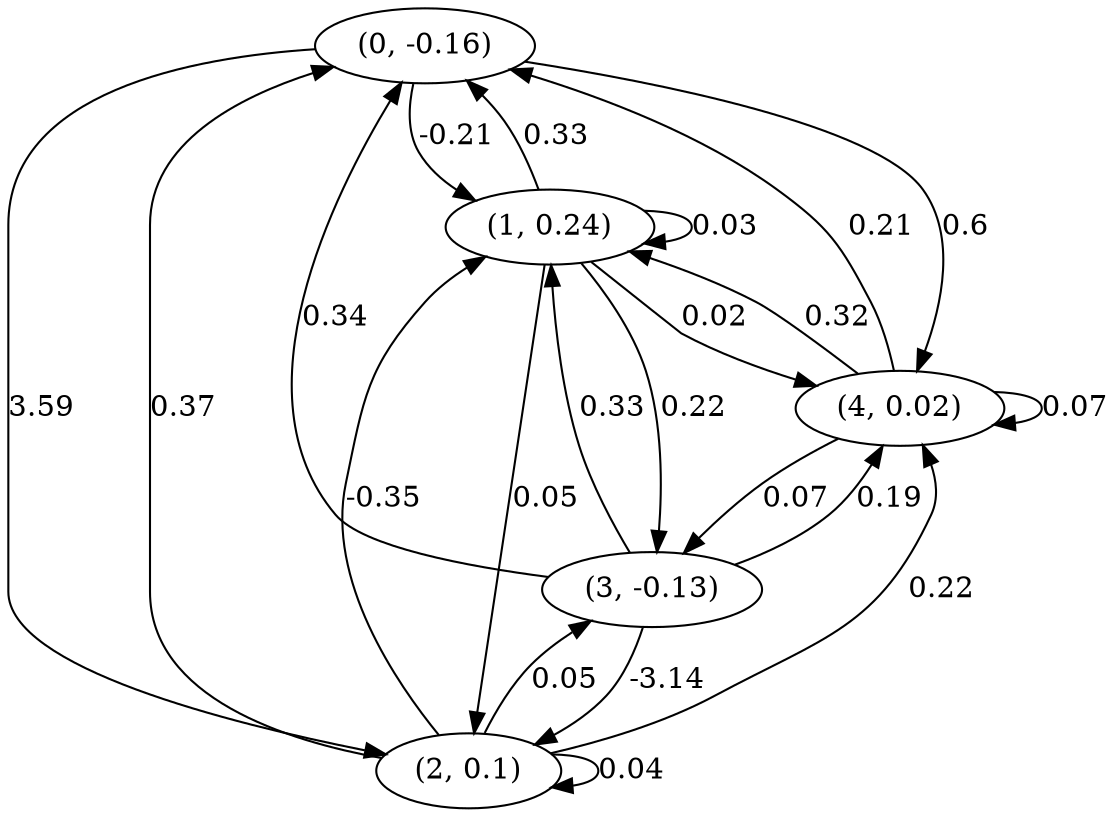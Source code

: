 digraph {
    0 [ label = "(0, -0.16)" ]
    1 [ label = "(1, 0.24)" ]
    2 [ label = "(2, 0.1)" ]
    3 [ label = "(3, -0.13)" ]
    4 [ label = "(4, 0.02)" ]
    1 -> 1 [ label = "0.03" ]
    2 -> 2 [ label = "0.04" ]
    4 -> 4 [ label = "0.07" ]
    1 -> 0 [ label = "0.33" ]
    2 -> 0 [ label = "0.37" ]
    3 -> 0 [ label = "0.34" ]
    4 -> 0 [ label = "0.21" ]
    0 -> 1 [ label = "-0.21" ]
    2 -> 1 [ label = "-0.35" ]
    3 -> 1 [ label = "0.33" ]
    4 -> 1 [ label = "0.32" ]
    0 -> 2 [ label = "3.59" ]
    1 -> 2 [ label = "0.05" ]
    3 -> 2 [ label = "-3.14" ]
    1 -> 3 [ label = "0.22" ]
    2 -> 3 [ label = "0.05" ]
    4 -> 3 [ label = "0.07" ]
    0 -> 4 [ label = "0.6" ]
    1 -> 4 [ label = "0.02" ]
    2 -> 4 [ label = "0.22" ]
    3 -> 4 [ label = "0.19" ]
}

